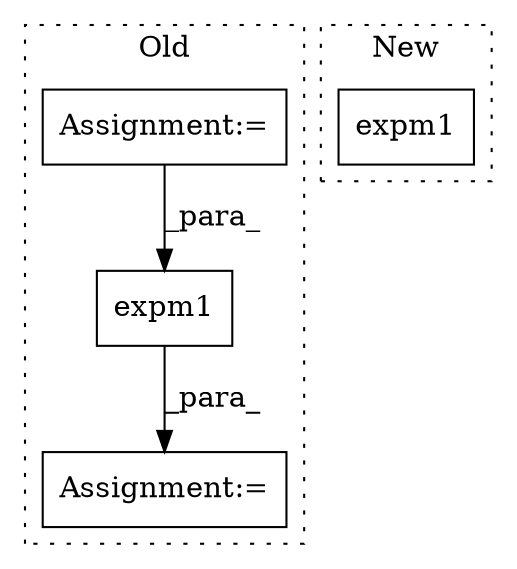 digraph G {
subgraph cluster0 {
1 [label="expm1" a="32" s="42274,42295" l="6,1" shape="box"];
3 [label="Assignment:=" a="7" s="42154" l="1" shape="box"];
4 [label="Assignment:=" a="7" s="42264" l="1" shape="box"];
label = "Old";
style="dotted";
}
subgraph cluster1 {
2 [label="expm1" a="32" s="42455,42478" l="6,1" shape="box"];
label = "New";
style="dotted";
}
1 -> 4 [label="_para_"];
3 -> 1 [label="_para_"];
}